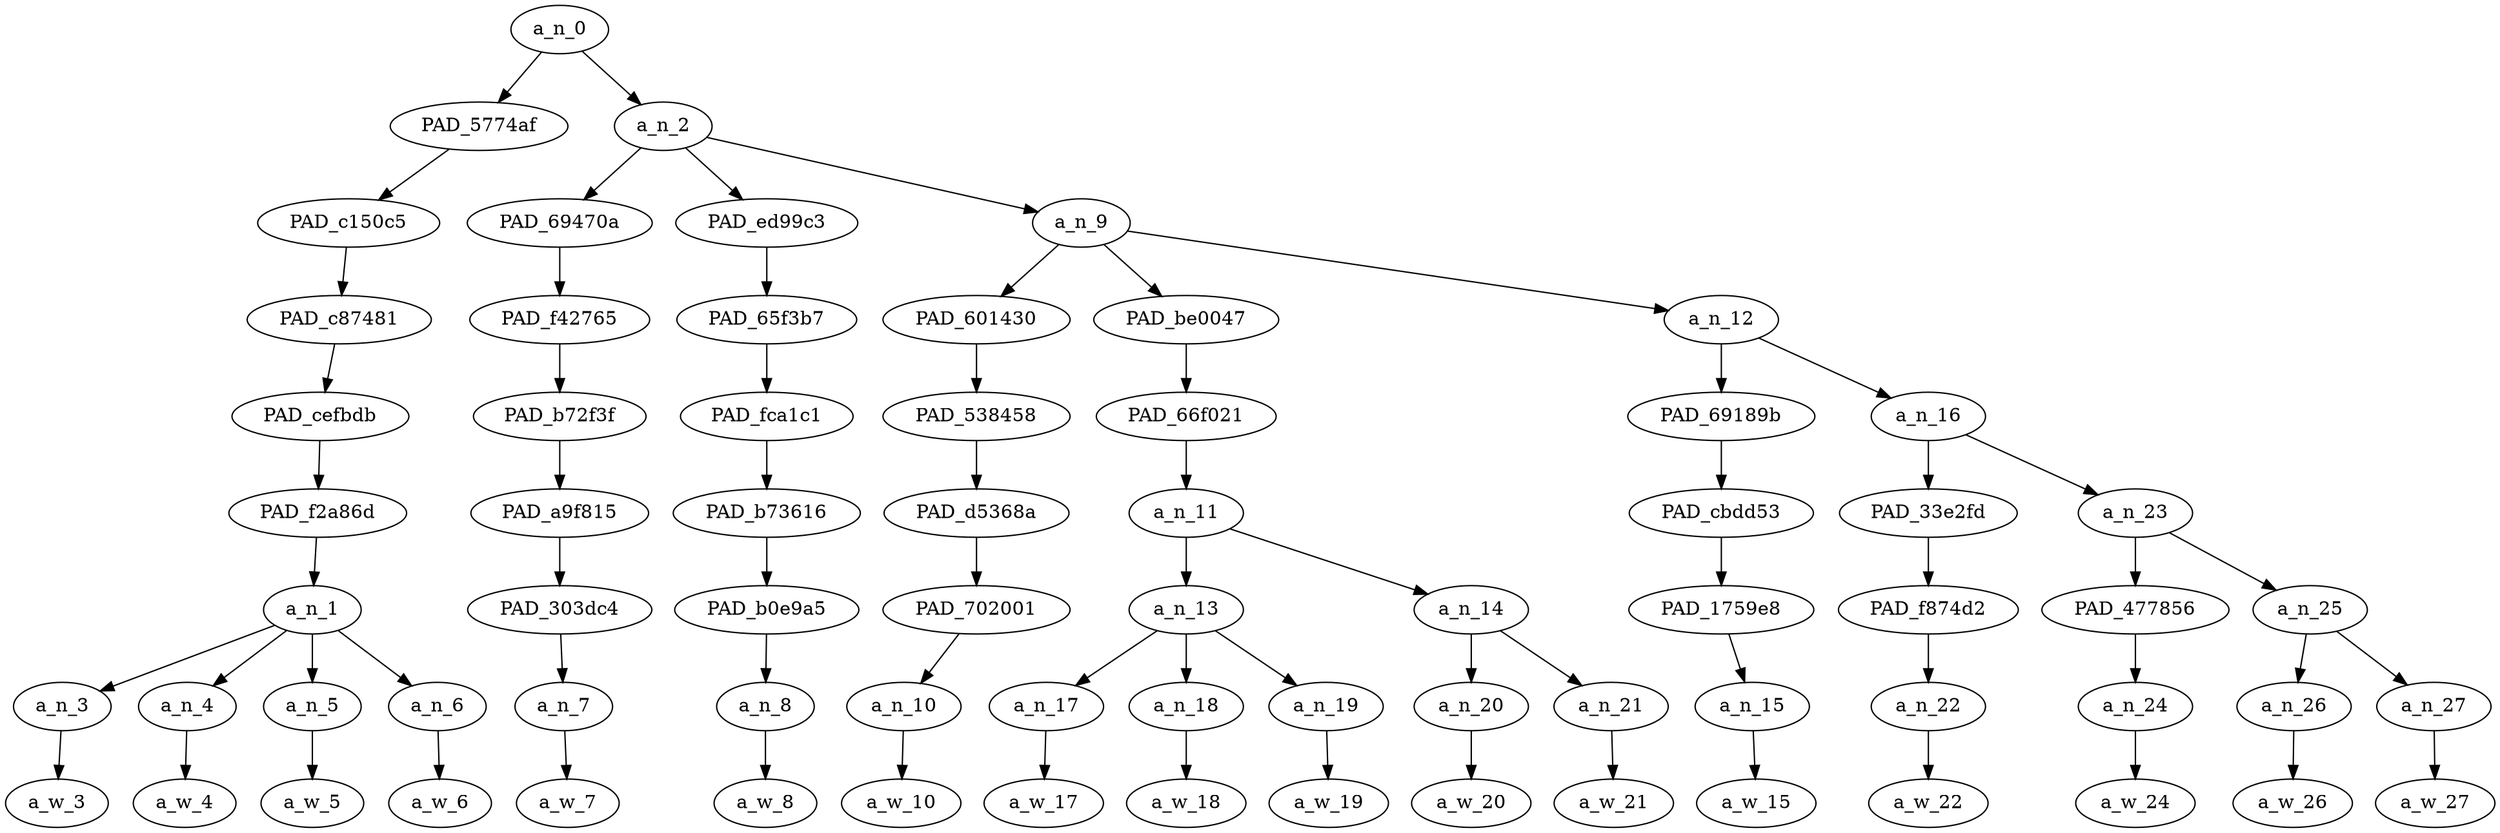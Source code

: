 strict digraph "" {
	a_n_0	[div_dir=-1,
		index=0,
		level=8,
		pos="3.8159722222222228,8!",
		text_span="[0, 1, 2, 3, 4, 5, 6, 7, 8, 9, 10, 11, 12, 13, 14, 15, 16]",
		value=0.99999998];
	PAD_5774af	[div_dir=-1,
		index=0,
		level=7,
		pos="1.5,7!",
		text_span="[0, 1, 2, 3]",
		value=0.26457960];
	a_n_0 -> PAD_5774af;
	a_n_2	[div_dir=-1,
		index=1,
		level=7,
		pos="6.1319444444444455,7!",
		text_span="[4, 5, 6, 7, 8, 9, 10, 11, 12, 13, 14, 15, 16]",
		value=0.73526401];
	a_n_0 -> a_n_2;
	PAD_c150c5	[div_dir=-1,
		index=0,
		level=6,
		pos="1.5,6!",
		text_span="[0, 1, 2, 3]",
		value=0.26457960];
	PAD_5774af -> PAD_c150c5;
	PAD_c87481	[div_dir=-1,
		index=0,
		level=5,
		pos="1.5,5!",
		text_span="[0, 1, 2, 3]",
		value=0.26457960];
	PAD_c150c5 -> PAD_c87481;
	PAD_cefbdb	[div_dir=-1,
		index=0,
		level=4,
		pos="1.5,4!",
		text_span="[0, 1, 2, 3]",
		value=0.26457960];
	PAD_c87481 -> PAD_cefbdb;
	PAD_f2a86d	[div_dir=-1,
		index=0,
		level=3,
		pos="1.5,3!",
		text_span="[0, 1, 2, 3]",
		value=0.26457960];
	PAD_cefbdb -> PAD_f2a86d;
	a_n_1	[div_dir=-1,
		index=0,
		level=2,
		pos="1.5,2!",
		text_span="[0, 1, 2, 3]",
		value=0.26457960];
	PAD_f2a86d -> a_n_1;
	a_n_3	[div_dir=-1,
		index=0,
		level=1,
		pos="0.0,1!",
		text_span="[0]",
		value=0.08249692];
	a_n_1 -> a_n_3;
	a_n_4	[div_dir=1,
		index=1,
		level=1,
		pos="1.0,1!",
		text_span="[1]",
		value=0.06053639];
	a_n_1 -> a_n_4;
	a_n_5	[div_dir=1,
		index=2,
		level=1,
		pos="2.0,1!",
		text_span="[2]",
		value=0.06017008];
	a_n_1 -> a_n_5;
	a_n_6	[div_dir=-1,
		index=3,
		level=1,
		pos="3.0,1!",
		text_span="[3]",
		value=0.06125251];
	a_n_1 -> a_n_6;
	a_w_3	[div_dir=0,
		index=0,
		level=0,
		pos="0,0!",
		text_span="[0]",
		value=yah];
	a_n_3 -> a_w_3;
	a_w_4	[div_dir=0,
		index=1,
		level=0,
		pos="1,0!",
		text_span="[1]",
		value=christian];
	a_n_4 -> a_w_4;
	a_w_5	[div_dir=0,
		index=2,
		level=0,
		pos="2,0!",
		text_span="[2]",
		value=island];
	a_n_5 -> a_w_5;
	a_w_6	[div_dir=0,
		index=3,
		level=0,
		pos="3,0!",
		text_span="[3]",
		value=republic];
	a_n_6 -> a_w_6;
	PAD_69470a	[div_dir=-1,
		index=1,
		level=6,
		pos="4.0,6!",
		text_span="[4]",
		value=0.05022300];
	a_n_2 -> PAD_69470a;
	PAD_ed99c3	[div_dir=1,
		index=2,
		level=6,
		pos="5.0,6!",
		text_span="[5]",
		value=0.02578867];
	a_n_2 -> PAD_ed99c3;
	a_n_9	[div_dir=-1,
		index=3,
		level=6,
		pos="9.395833333333334,6!",
		text_span="[6, 7, 8, 9, 10, 11, 12, 13, 14, 15, 16]",
		value=0.65914451];
	a_n_2 -> a_n_9;
	PAD_f42765	[div_dir=-1,
		index=1,
		level=5,
		pos="4.0,5!",
		text_span="[4]",
		value=0.05022300];
	PAD_69470a -> PAD_f42765;
	PAD_b72f3f	[div_dir=-1,
		index=1,
		level=4,
		pos="4.0,4!",
		text_span="[4]",
		value=0.05022300];
	PAD_f42765 -> PAD_b72f3f;
	PAD_a9f815	[div_dir=-1,
		index=1,
		level=3,
		pos="4.0,3!",
		text_span="[4]",
		value=0.05022300];
	PAD_b72f3f -> PAD_a9f815;
	PAD_303dc4	[div_dir=-1,
		index=1,
		level=2,
		pos="4.0,2!",
		text_span="[4]",
		value=0.05022300];
	PAD_a9f815 -> PAD_303dc4;
	a_n_7	[div_dir=-1,
		index=4,
		level=1,
		pos="4.0,1!",
		text_span="[4]",
		value=0.05022300];
	PAD_303dc4 -> a_n_7;
	a_w_7	[div_dir=0,
		index=4,
		level=0,
		pos="4,0!",
		text_span="[4]",
		value=shall];
	a_n_7 -> a_w_7;
	PAD_65f3b7	[div_dir=1,
		index=2,
		level=5,
		pos="5.0,5!",
		text_span="[5]",
		value=0.02578867];
	PAD_ed99c3 -> PAD_65f3b7;
	PAD_fca1c1	[div_dir=1,
		index=2,
		level=4,
		pos="5.0,4!",
		text_span="[5]",
		value=0.02578867];
	PAD_65f3b7 -> PAD_fca1c1;
	PAD_b73616	[div_dir=1,
		index=2,
		level=3,
		pos="5.0,3!",
		text_span="[5]",
		value=0.02578867];
	PAD_fca1c1 -> PAD_b73616;
	PAD_b0e9a5	[div_dir=1,
		index=2,
		level=2,
		pos="5.0,2!",
		text_span="[5]",
		value=0.02578867];
	PAD_b73616 -> PAD_b0e9a5;
	a_n_8	[div_dir=1,
		index=5,
		level=1,
		pos="5.0,1!",
		text_span="[5]",
		value=0.02578867];
	PAD_b0e9a5 -> a_n_8;
	a_w_8	[div_dir=0,
		index=5,
		level=0,
		pos="5,0!",
		text_span="[5]",
		value=not];
	a_n_8 -> a_w_8;
	PAD_601430	[div_dir=1,
		index=3,
		level=5,
		pos="6.0,5!",
		text_span="[6]",
		value=0.04035685];
	a_n_9 -> PAD_601430;
	PAD_be0047	[div_dir=-1,
		index=4,
		level=5,
		pos="9.25,5!",
		text_span="[7, 8, 9, 10, 11]",
		value=0.45110183];
	a_n_9 -> PAD_be0047;
	a_n_12	[div_dir=1,
		index=5,
		level=5,
		pos="12.9375,5!",
		text_span="[12, 13, 14, 15, 16]",
		value=0.16758921];
	a_n_9 -> a_n_12;
	PAD_538458	[div_dir=1,
		index=3,
		level=4,
		pos="6.0,4!",
		text_span="[6]",
		value=0.04035685];
	PAD_601430 -> PAD_538458;
	PAD_d5368a	[div_dir=1,
		index=3,
		level=3,
		pos="6.0,3!",
		text_span="[6]",
		value=0.04035685];
	PAD_538458 -> PAD_d5368a;
	PAD_702001	[div_dir=1,
		index=3,
		level=2,
		pos="6.0,2!",
		text_span="[6]",
		value=0.04035685];
	PAD_d5368a -> PAD_702001;
	a_n_10	[div_dir=1,
		index=6,
		level=1,
		pos="6.0,1!",
		text_span="[6]",
		value=0.04035685];
	PAD_702001 -> a_n_10;
	a_w_10	[div_dir=0,
		index=6,
		level=0,
		pos="6,0!",
		text_span="[6]",
		value=have];
	a_n_10 -> a_w_10;
	PAD_66f021	[div_dir=-1,
		index=4,
		level=4,
		pos="9.25,4!",
		text_span="[7, 8, 9, 10, 11]",
		value=0.45110183];
	PAD_be0047 -> PAD_66f021;
	a_n_11	[div_dir=-1,
		index=4,
		level=3,
		pos="9.25,3!",
		text_span="[7, 8, 9, 10, 11]",
		value=0.45110183];
	PAD_66f021 -> a_n_11;
	a_n_13	[div_dir=-1,
		index=4,
		level=2,
		pos="8.0,2!",
		text_span="[7, 8, 9]",
		value=0.39034472];
	a_n_11 -> a_n_13;
	a_n_14	[div_dir=1,
		index=5,
		level=2,
		pos="10.5,2!",
		text_span="[10, 11]",
		value=0.06055404];
	a_n_11 -> a_n_14;
	a_n_17	[div_dir=-1,
		index=7,
		level=1,
		pos="7.0,1!",
		text_span="[7]",
		value=0.25637946];
	a_n_13 -> a_n_17;
	a_n_18	[div_dir=1,
		index=8,
		level=1,
		pos="8.0,1!",
		text_span="[8]",
		value=0.04294310];
	a_n_13 -> a_n_18;
	a_n_19	[div_dir=-1,
		index=9,
		level=1,
		pos="9.0,1!",
		text_span="[9]",
		value=0.09065760];
	a_n_13 -> a_n_19;
	a_w_17	[div_dir=0,
		index=7,
		level=0,
		pos="7,0!",
		text_span="[7]",
		value=queers];
	a_n_17 -> a_w_17;
	a_w_18	[div_dir=0,
		index=8,
		level=0,
		pos="8,0!",
		text_span="[8]",
		value=or];
	a_n_18 -> a_w_18;
	a_w_19	[div_dir=0,
		index=9,
		level=0,
		pos="9,0!",
		text_span="[9]",
		value=witches];
	a_n_19 -> a_w_19;
	a_n_20	[div_dir=1,
		index=10,
		level=1,
		pos="10.0,1!",
		text_span="[10]",
		value=0.03351244];
	a_n_14 -> a_n_20;
	a_n_21	[div_dir=1,
		index=11,
		level=1,
		pos="11.0,1!",
		text_span="[11]",
		value=0.02688187];
	a_n_14 -> a_n_21;
	a_w_20	[div_dir=0,
		index=10,
		level=0,
		pos="10,0!",
		text_span="[10]",
		value=on];
	a_n_20 -> a_w_20;
	a_w_21	[div_dir=0,
		index=11,
		level=0,
		pos="11,0!",
		text_span="[11]",
		value=it];
	a_n_21 -> a_w_21;
	PAD_69189b	[div_dir=1,
		index=5,
		level=4,
		pos="12.0,4!",
		text_span="[12]",
		value=0.02476314];
	a_n_12 -> PAD_69189b;
	a_n_16	[div_dir=1,
		index=6,
		level=4,
		pos="13.875,4!",
		text_span="[13, 14, 15, 16]",
		value=0.14277859];
	a_n_12 -> a_n_16;
	PAD_cbdd53	[div_dir=1,
		index=5,
		level=3,
		pos="12.0,3!",
		text_span="[12]",
		value=0.02476314];
	PAD_69189b -> PAD_cbdd53;
	PAD_1759e8	[div_dir=1,
		index=6,
		level=2,
		pos="12.0,2!",
		text_span="[12]",
		value=0.02476314];
	PAD_cbdd53 -> PAD_1759e8;
	a_n_15	[div_dir=1,
		index=12,
		level=1,
		pos="12.0,1!",
		text_span="[12]",
		value=0.02476314];
	PAD_1759e8 -> a_n_15;
	a_w_15	[div_dir=0,
		index=12,
		level=0,
		pos="12,0!",
		text_span="[12]",
		value=if];
	a_n_15 -> a_w_15;
	PAD_33e2fd	[div_dir=-1,
		index=6,
		level=3,
		pos="13.0,3!",
		text_span="[13]",
		value=0.03450748];
	a_n_16 -> PAD_33e2fd;
	a_n_23	[div_dir=1,
		index=7,
		level=3,
		pos="14.75,3!",
		text_span="[14, 15, 16]",
		value=0.10822733];
	a_n_16 -> a_n_23;
	PAD_f874d2	[div_dir=-1,
		index=7,
		level=2,
		pos="13.0,2!",
		text_span="[13]",
		value=0.03450748];
	PAD_33e2fd -> PAD_f874d2;
	a_n_22	[div_dir=-1,
		index=13,
		level=1,
		pos="13.0,1!",
		text_span="[13]",
		value=0.03450748];
	PAD_f874d2 -> a_n_22;
	a_w_22	[div_dir=0,
		index=13,
		level=0,
		pos="13,0!",
		text_span="[13]",
		value=we];
	a_n_22 -> a_w_22;
	PAD_477856	[div_dir=1,
		index=8,
		level=2,
		pos="14.0,2!",
		text_span="[14]",
		value=0.02957334];
	a_n_23 -> PAD_477856;
	a_n_25	[div_dir=1,
		index=9,
		level=2,
		pos="15.5,2!",
		text_span="[15, 16]",
		value=0.07855821];
	a_n_23 -> a_n_25;
	a_n_24	[div_dir=1,
		index=14,
		level=1,
		pos="14.0,1!",
		text_span="[14]",
		value=0.02957334];
	PAD_477856 -> a_n_24;
	a_w_24	[div_dir=0,
		index=14,
		level=0,
		pos="14,0!",
		text_span="[14]",
		value=find];
	a_n_24 -> a_w_24;
	a_n_26	[div_dir=1,
		index=15,
		level=1,
		pos="15.0,1!",
		text_span="[15]",
		value=0.02595143];
	a_n_25 -> a_n_26;
	a_n_27	[div_dir=1,
		index=16,
		level=1,
		pos="16.0,1!",
		text_span="[16]",
		value=0.05249440];
	a_n_25 -> a_n_27;
	a_w_26	[div_dir=0,
		index=15,
		level=0,
		pos="15,0!",
		text_span="[15]",
		value=any];
	a_n_26 -> a_w_26;
	a_w_27	[div_dir=0,
		index=16,
		level=0,
		pos="16,0!",
		text_span="[16]",
		value=death];
	a_n_27 -> a_w_27;
}
